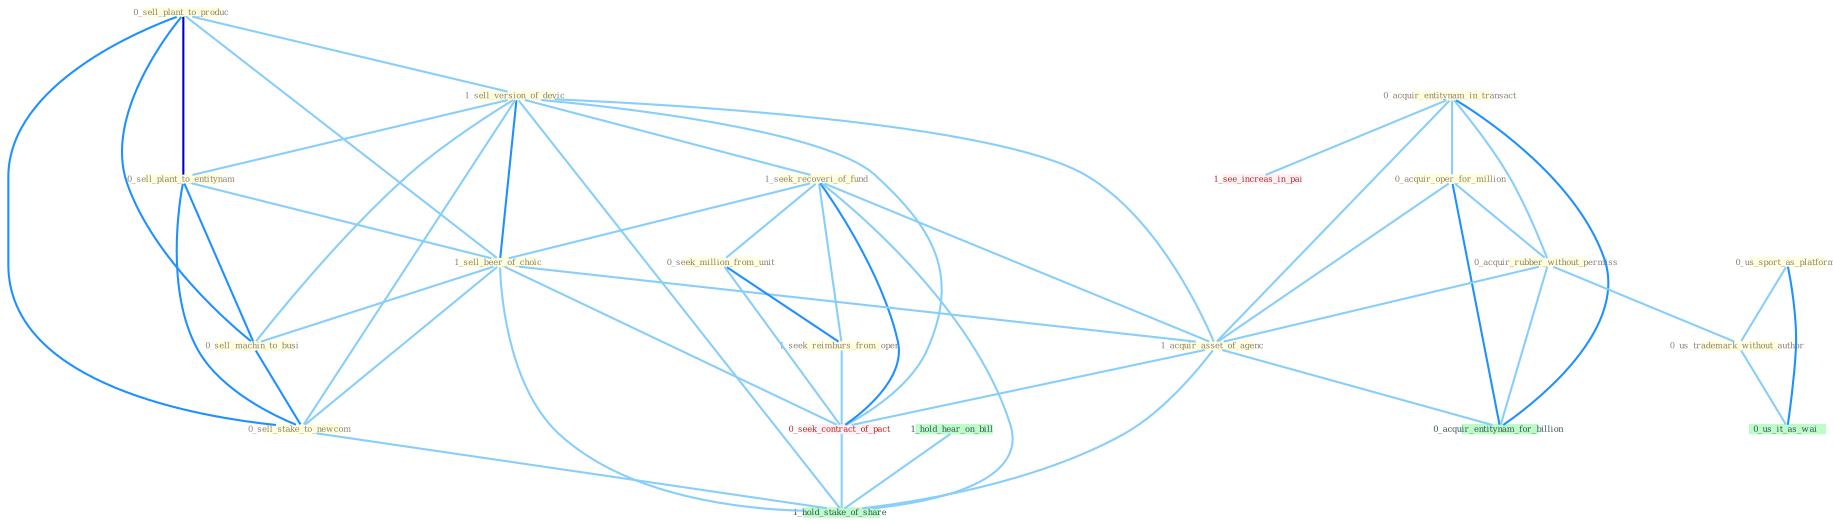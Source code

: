 Graph G{ 
    node
    [shape=polygon,style=filled,width=.5,height=.06,color="#BDFCC9",fixedsize=true,fontsize=4,
    fontcolor="#2f4f4f"];
    {node
    [color="#ffffe0", fontcolor="#8b7d6b"] "0_sell_plant_to_produc " "0_acquir_entitynam_in_transact " "1_sell_version_of_devic " "0_us_sport_as_platform " "0_acquir_oper_for_million " "1_seek_recoveri_of_fund " "0_acquir_rubber_without_permiss " "0_sell_plant_to_entitynam " "1_sell_beer_of_choic " "1_acquir_asset_of_agenc " "0_us_trademark_without_author " "0_seek_million_from_unit " "0_sell_machin_to_busi " "0_sell_stake_to_newcom " "1_seek_reimburs_from_oper "}
{node [color="#fff0f5", fontcolor="#b22222"] "0_seek_contract_of_pact " "1_see_increas_in_pai "}
edge [color="#B0E2FF"];

	"0_sell_plant_to_produc " -- "1_sell_version_of_devic " [w="1", color="#87cefa" ];
	"0_sell_plant_to_produc " -- "0_sell_plant_to_entitynam " [w="3", color="#0000cd" , len=0.6];
	"0_sell_plant_to_produc " -- "1_sell_beer_of_choic " [w="1", color="#87cefa" ];
	"0_sell_plant_to_produc " -- "0_sell_machin_to_busi " [w="2", color="#1e90ff" , len=0.8];
	"0_sell_plant_to_produc " -- "0_sell_stake_to_newcom " [w="2", color="#1e90ff" , len=0.8];
	"0_acquir_entitynam_in_transact " -- "0_acquir_oper_for_million " [w="1", color="#87cefa" ];
	"0_acquir_entitynam_in_transact " -- "0_acquir_rubber_without_permiss " [w="1", color="#87cefa" ];
	"0_acquir_entitynam_in_transact " -- "1_acquir_asset_of_agenc " [w="1", color="#87cefa" ];
	"0_acquir_entitynam_in_transact " -- "0_acquir_entitynam_for_billion " [w="2", color="#1e90ff" , len=0.8];
	"0_acquir_entitynam_in_transact " -- "1_see_increas_in_pai " [w="1", color="#87cefa" ];
	"1_sell_version_of_devic " -- "1_seek_recoveri_of_fund " [w="1", color="#87cefa" ];
	"1_sell_version_of_devic " -- "0_sell_plant_to_entitynam " [w="1", color="#87cefa" ];
	"1_sell_version_of_devic " -- "1_sell_beer_of_choic " [w="2", color="#1e90ff" , len=0.8];
	"1_sell_version_of_devic " -- "1_acquir_asset_of_agenc " [w="1", color="#87cefa" ];
	"1_sell_version_of_devic " -- "0_sell_machin_to_busi " [w="1", color="#87cefa" ];
	"1_sell_version_of_devic " -- "0_sell_stake_to_newcom " [w="1", color="#87cefa" ];
	"1_sell_version_of_devic " -- "0_seek_contract_of_pact " [w="1", color="#87cefa" ];
	"1_sell_version_of_devic " -- "1_hold_stake_of_share " [w="1", color="#87cefa" ];
	"0_us_sport_as_platform " -- "0_us_trademark_without_author " [w="1", color="#87cefa" ];
	"0_us_sport_as_platform " -- "0_us_it_as_wai " [w="2", color="#1e90ff" , len=0.8];
	"0_acquir_oper_for_million " -- "0_acquir_rubber_without_permiss " [w="1", color="#87cefa" ];
	"0_acquir_oper_for_million " -- "1_acquir_asset_of_agenc " [w="1", color="#87cefa" ];
	"0_acquir_oper_for_million " -- "0_acquir_entitynam_for_billion " [w="2", color="#1e90ff" , len=0.8];
	"1_seek_recoveri_of_fund " -- "1_sell_beer_of_choic " [w="1", color="#87cefa" ];
	"1_seek_recoveri_of_fund " -- "1_acquir_asset_of_agenc " [w="1", color="#87cefa" ];
	"1_seek_recoveri_of_fund " -- "0_seek_million_from_unit " [w="1", color="#87cefa" ];
	"1_seek_recoveri_of_fund " -- "1_seek_reimburs_from_oper " [w="1", color="#87cefa" ];
	"1_seek_recoveri_of_fund " -- "0_seek_contract_of_pact " [w="2", color="#1e90ff" , len=0.8];
	"1_seek_recoveri_of_fund " -- "1_hold_stake_of_share " [w="1", color="#87cefa" ];
	"0_acquir_rubber_without_permiss " -- "1_acquir_asset_of_agenc " [w="1", color="#87cefa" ];
	"0_acquir_rubber_without_permiss " -- "0_us_trademark_without_author " [w="1", color="#87cefa" ];
	"0_acquir_rubber_without_permiss " -- "0_acquir_entitynam_for_billion " [w="1", color="#87cefa" ];
	"0_sell_plant_to_entitynam " -- "1_sell_beer_of_choic " [w="1", color="#87cefa" ];
	"0_sell_plant_to_entitynam " -- "0_sell_machin_to_busi " [w="2", color="#1e90ff" , len=0.8];
	"0_sell_plant_to_entitynam " -- "0_sell_stake_to_newcom " [w="2", color="#1e90ff" , len=0.8];
	"1_sell_beer_of_choic " -- "1_acquir_asset_of_agenc " [w="1", color="#87cefa" ];
	"1_sell_beer_of_choic " -- "0_sell_machin_to_busi " [w="1", color="#87cefa" ];
	"1_sell_beer_of_choic " -- "0_sell_stake_to_newcom " [w="1", color="#87cefa" ];
	"1_sell_beer_of_choic " -- "0_seek_contract_of_pact " [w="1", color="#87cefa" ];
	"1_sell_beer_of_choic " -- "1_hold_stake_of_share " [w="1", color="#87cefa" ];
	"1_acquir_asset_of_agenc " -- "0_seek_contract_of_pact " [w="1", color="#87cefa" ];
	"1_acquir_asset_of_agenc " -- "0_acquir_entitynam_for_billion " [w="1", color="#87cefa" ];
	"1_acquir_asset_of_agenc " -- "1_hold_stake_of_share " [w="1", color="#87cefa" ];
	"0_us_trademark_without_author " -- "0_us_it_as_wai " [w="1", color="#87cefa" ];
	"0_seek_million_from_unit " -- "1_seek_reimburs_from_oper " [w="2", color="#1e90ff" , len=0.8];
	"0_seek_million_from_unit " -- "0_seek_contract_of_pact " [w="1", color="#87cefa" ];
	"0_sell_machin_to_busi " -- "0_sell_stake_to_newcom " [w="2", color="#1e90ff" , len=0.8];
	"0_sell_stake_to_newcom " -- "1_hold_stake_of_share " [w="1", color="#87cefa" ];
	"1_seek_reimburs_from_oper " -- "0_seek_contract_of_pact " [w="1", color="#87cefa" ];
	"0_seek_contract_of_pact " -- "1_hold_stake_of_share " [w="1", color="#87cefa" ];
	"1_hold_hear_on_bill " -- "1_hold_stake_of_share " [w="1", color="#87cefa" ];
}